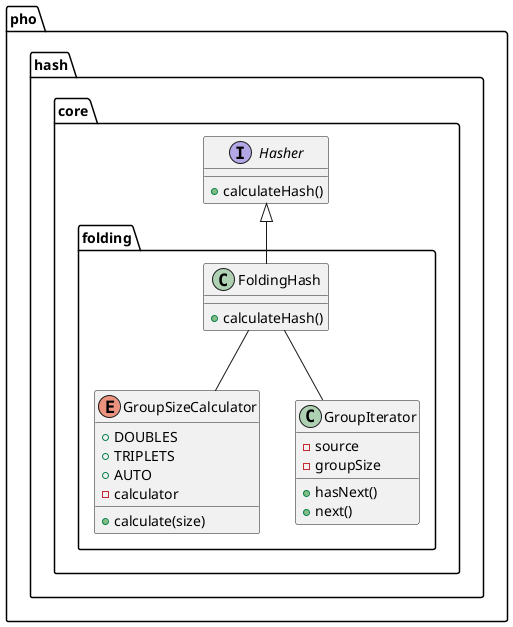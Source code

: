 @startuml

package pho.hash.core {
    interface Hasher {
        + calculateHash()
    }

    package folding {
        class FoldingHash {
            + calculateHash()
        }

        enum GroupSizeCalculator {
            + DOUBLES
            + TRIPLETS
            + AUTO
            - calculator
            + calculate(size)
        }

        class GroupIterator {
            - source
            - groupSize
            + hasNext()
            + next()
        }
    }
}

Hasher <|-- FoldingHash

FoldingHash -- GroupSizeCalculator
FoldingHash -- GroupIterator

@enduml